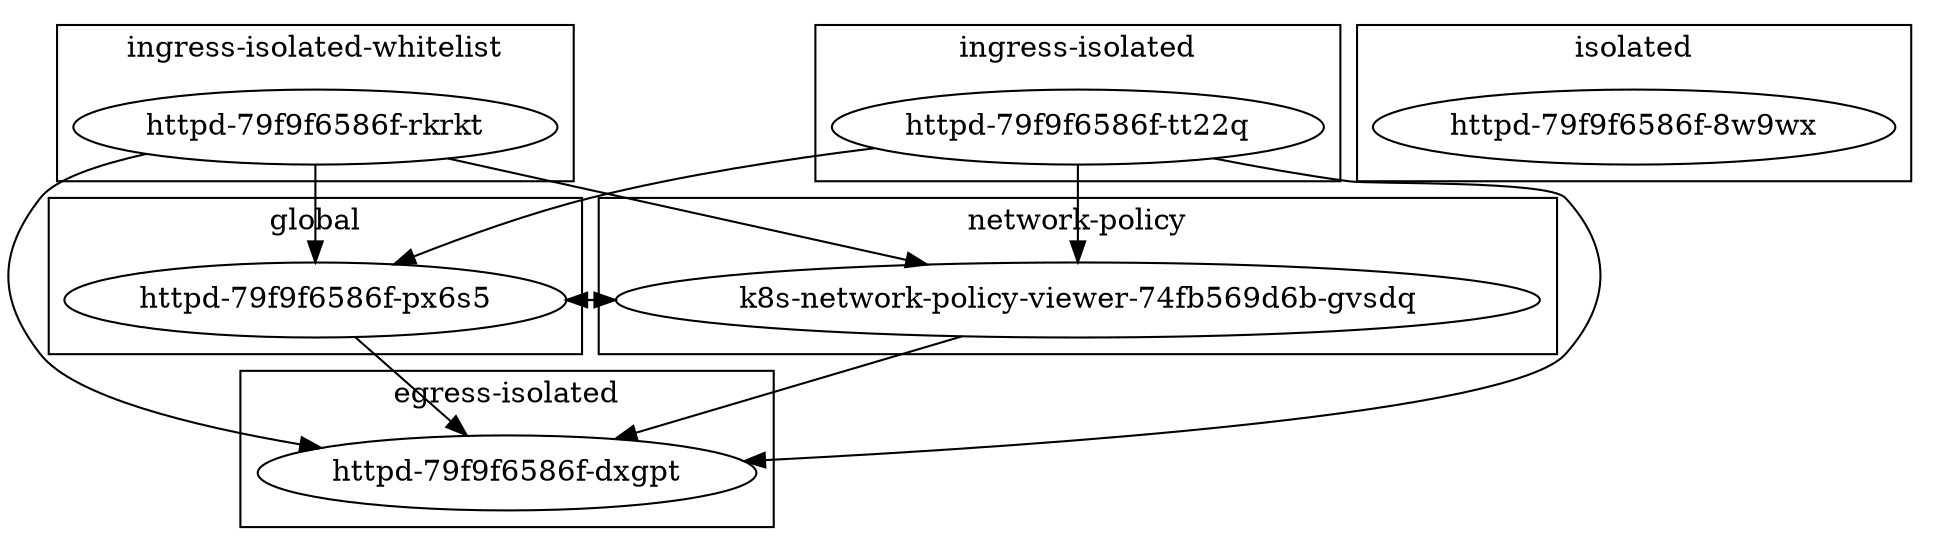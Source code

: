 digraph podNetwork {
  subgraph cluster_1 {
    "httpd-79f9f6586f-dxgpt";
    label = "egress-isolated"
  }
  subgraph cluster_2 {
    "httpd-79f9f6586f-px6s5";
    label = "global"
  }
  subgraph cluster_3 {
    "httpd-79f9f6586f-rkrkt";
    label = "ingress-isolated-whitelist"
  }
  subgraph cluster_4 {
    "httpd-79f9f6586f-tt22q";
    label = "ingress-isolated"
  }
  subgraph cluster_5 {
    "httpd-79f9f6586f-8w9wx";
    label = "isolated"
  }
  subgraph cluster_6 {
    "k8s-network-policy-viewer-74fb569d6b-gvsdq";
    label = "network-policy"
  }
  "httpd-79f9f6586f-px6s5" -> "httpd-79f9f6586f-dxgpt";
  "httpd-79f9f6586f-px6s5" -> "k8s-network-policy-viewer-74fb569d6b-gvsdq";
  "httpd-79f9f6586f-rkrkt" -> "httpd-79f9f6586f-dxgpt";
  "httpd-79f9f6586f-rkrkt" -> "httpd-79f9f6586f-px6s5";
  "httpd-79f9f6586f-rkrkt" -> "k8s-network-policy-viewer-74fb569d6b-gvsdq";
  "httpd-79f9f6586f-tt22q" -> "httpd-79f9f6586f-dxgpt";
  "httpd-79f9f6586f-tt22q" -> "httpd-79f9f6586f-px6s5";
  "httpd-79f9f6586f-tt22q" -> "k8s-network-policy-viewer-74fb569d6b-gvsdq";
  "k8s-network-policy-viewer-74fb569d6b-gvsdq" -> "httpd-79f9f6586f-dxgpt";
  "k8s-network-policy-viewer-74fb569d6b-gvsdq" -> "httpd-79f9f6586f-px6s5";
}

